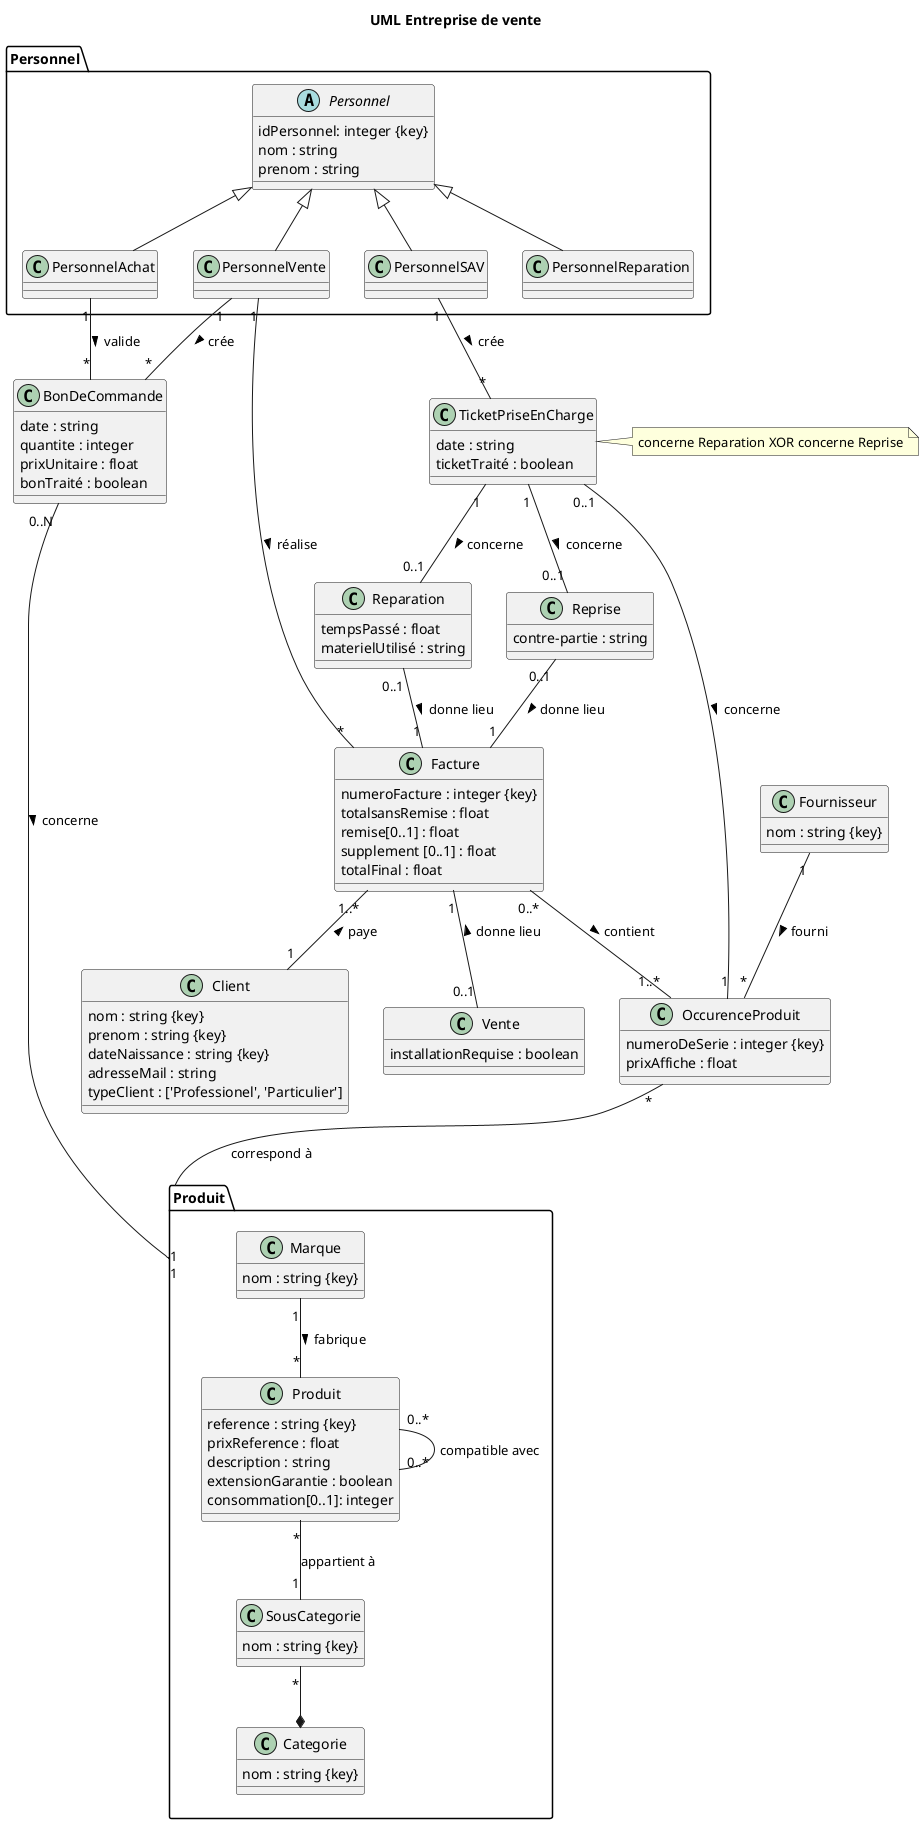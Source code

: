 @startuml
title UML Entreprise de vente

package Produit {

class Produit {
  reference : string {key}
  prixReference : float
  description : string
  extensionGarantie : boolean
  consommation[0..1]: integer
}


Produit "0..*" --  "0..*" Produit : compatible avec

Marque "1" -- "*" Produit : fabrique >

class Marque {
	nom : string {key}
}

class Categorie {
	nom : string {key}
}

class SousCategorie {
	nom : string {key}
}

SousCategorie "*" --* Categorie
Produit  "*" -- "1" SousCategorie : appartient à
}


class OccurenceProduit {
  numeroDeSerie : integer {key}
  prixAffiche : float
}

OccurenceProduit  "*" -- "1" Produit : correspond à

class Fournisseur {
	nom : string {key}
}

Fournisseur "1" -- "*" OccurenceProduit : fourni >

class Facture {
  numeroFacture : integer {key}
  totalsansRemise : float 
  remise[0..1] : float
  supplement [0..1] : float
  totalFinal : float
}


class Client { 
  nom : string {key}
  prenom : string {key}
  dateNaissance : string {key}
  adresseMail : string
  typeClient : ['Professionel', 'Particulier']
}
Facture "1..*" -- "1" Client : paye <

Facture "0..*" -- "1..*" OccurenceProduit : contient >


package Personnel {
  
abstract class Personnel {
  idPersonnel: integer {key}
  nom : string 
  prenom : string 
}

class PersonnelAchat{
}

class PersonnelVente{
}

class PersonnelSAV{
}

class PersonnelReparation{
}

Personnel <|-- PersonnelAchat
Personnel <|-- PersonnelVente
Personnel <|-- PersonnelReparation
Personnel <|-- PersonnelSAV
}

PersonnelVente "1" -- "*" Facture : réalise >
PersonnelSAV "1" -- "*" TicketPriseEnCharge : crée >
PersonnelAchat "1" -- "*" BonDeCommande : valide >
PersonnelVente "1" -- "*" BonDeCommande : crée >

class TicketPriseEnCharge {
  date : string 
  ticketTraité : boolean
}
TicketPriseEnCharge "0..1" -- "1" OccurenceProduit: concerne >

class BonDeCommande {
  date : string
  quantite : integer
  prixUnitaire : float
  bonTraité : boolean
}

BonDeCommande "0..N" -- "1" Produit: concerne >

class Reparation  {
  tempsPassé : float 
  materielUtilisé : string
}

class Reprise  {
  contre-partie : string
}


note right of TicketPriseEnCharge
    concerne Reparation XOR concerne Reprise
end note
TicketPriseEnCharge "1" -- "0..1" Reparation : concerne >
Reparation "0..1" -- "1" Facture : donne lieu >
TicketPriseEnCharge "1" -- "0..1" Reprise : concerne >
Reprise "0..1" -- "1" Facture : donne lieu >

Facture "1" -- "0..1" Vente : donne lieu <
class Vente  {
  installationRequise : boolean 
}
@enduml